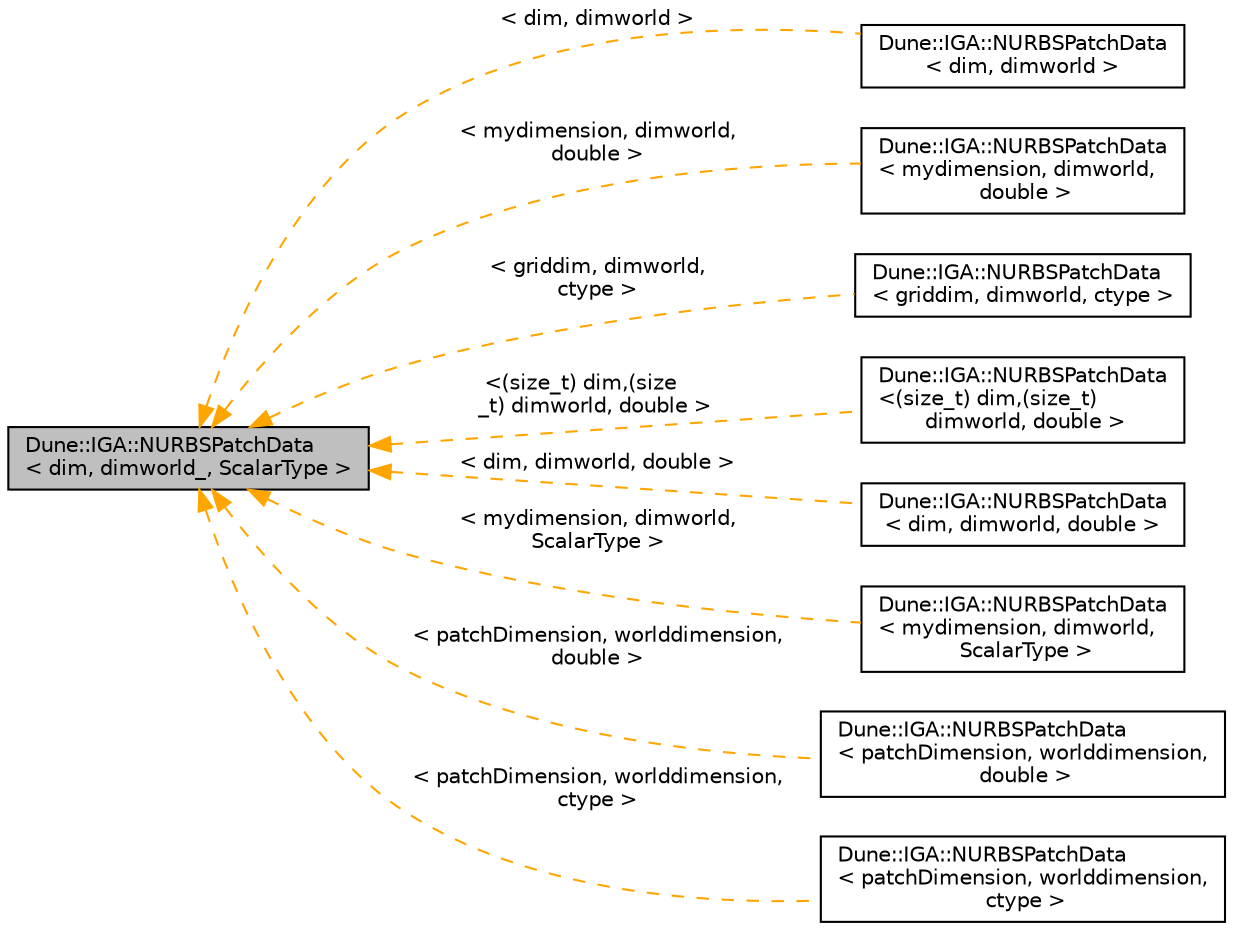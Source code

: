 digraph "Dune::IGA::NURBSPatchData&lt; dim, dimworld_, ScalarType &gt;"
{
 // LATEX_PDF_SIZE
  edge [fontname="Helvetica",fontsize="10",labelfontname="Helvetica",labelfontsize="10"];
  node [fontname="Helvetica",fontsize="10",shape=record];
  rankdir="LR";
  Node1 [label="Dune::IGA::NURBSPatchData\l\< dim, dimworld_, ScalarType \>",height=0.2,width=0.4,color="black", fillcolor="grey75", style="filled", fontcolor="black",tooltip="class that holds all data regarding the NURBS structure"];
  Node1 -> Node2 [dir="back",color="orange",fontsize="10",style="dashed",label=" \< dim, dimworld \>" ,fontname="Helvetica"];
  Node2 [label="Dune::IGA::NURBSPatchData\l\< dim, dimworld \>",height=0.2,width=0.4,color="black", fillcolor="white", style="filled",URL="$d6/d07/a01303.html",tooltip=" "];
  Node1 -> Node3 [dir="back",color="orange",fontsize="10",style="dashed",label=" \< mydimension, dimworld,\l double \>" ,fontname="Helvetica"];
  Node3 [label="Dune::IGA::NURBSPatchData\l\< mydimension, dimworld,\l double \>",height=0.2,width=0.4,color="black", fillcolor="white", style="filled",URL="$d6/d07/a01303.html",tooltip=" "];
  Node1 -> Node4 [dir="back",color="orange",fontsize="10",style="dashed",label=" \< griddim, dimworld,\l ctype \>" ,fontname="Helvetica"];
  Node4 [label="Dune::IGA::NURBSPatchData\l\< griddim, dimworld, ctype \>",height=0.2,width=0.4,color="black", fillcolor="white", style="filled",URL="$d6/d07/a01303.html",tooltip=" "];
  Node1 -> Node5 [dir="back",color="orange",fontsize="10",style="dashed",label=" \<(size_t) dim,(size\l_t) dimworld, double \>" ,fontname="Helvetica"];
  Node5 [label="Dune::IGA::NURBSPatchData\l\<(size_t) dim,(size_t)\l dimworld, double \>",height=0.2,width=0.4,color="black", fillcolor="white", style="filled",URL="$d6/d07/a01303.html",tooltip=" "];
  Node1 -> Node6 [dir="back",color="orange",fontsize="10",style="dashed",label=" \< dim, dimworld, double \>" ,fontname="Helvetica"];
  Node6 [label="Dune::IGA::NURBSPatchData\l\< dim, dimworld, double \>",height=0.2,width=0.4,color="black", fillcolor="white", style="filled",URL="$d6/d07/a01303.html",tooltip=" "];
  Node1 -> Node7 [dir="back",color="orange",fontsize="10",style="dashed",label=" \< mydimension, dimworld,\l ScalarType \>" ,fontname="Helvetica"];
  Node7 [label="Dune::IGA::NURBSPatchData\l\< mydimension, dimworld,\l ScalarType \>",height=0.2,width=0.4,color="black", fillcolor="white", style="filled",URL="$d6/d07/a01303.html",tooltip=" "];
  Node1 -> Node8 [dir="back",color="orange",fontsize="10",style="dashed",label=" \< patchDimension, worlddimension,\l double \>" ,fontname="Helvetica"];
  Node8 [label="Dune::IGA::NURBSPatchData\l\< patchDimension, worlddimension,\l double \>",height=0.2,width=0.4,color="black", fillcolor="white", style="filled",URL="$d6/d07/a01303.html",tooltip=" "];
  Node1 -> Node9 [dir="back",color="orange",fontsize="10",style="dashed",label=" \< patchDimension, worlddimension,\l ctype \>" ,fontname="Helvetica"];
  Node9 [label="Dune::IGA::NURBSPatchData\l\< patchDimension, worlddimension,\l ctype \>",height=0.2,width=0.4,color="black", fillcolor="white", style="filled",URL="$d6/d07/a01303.html",tooltip=" "];
}
